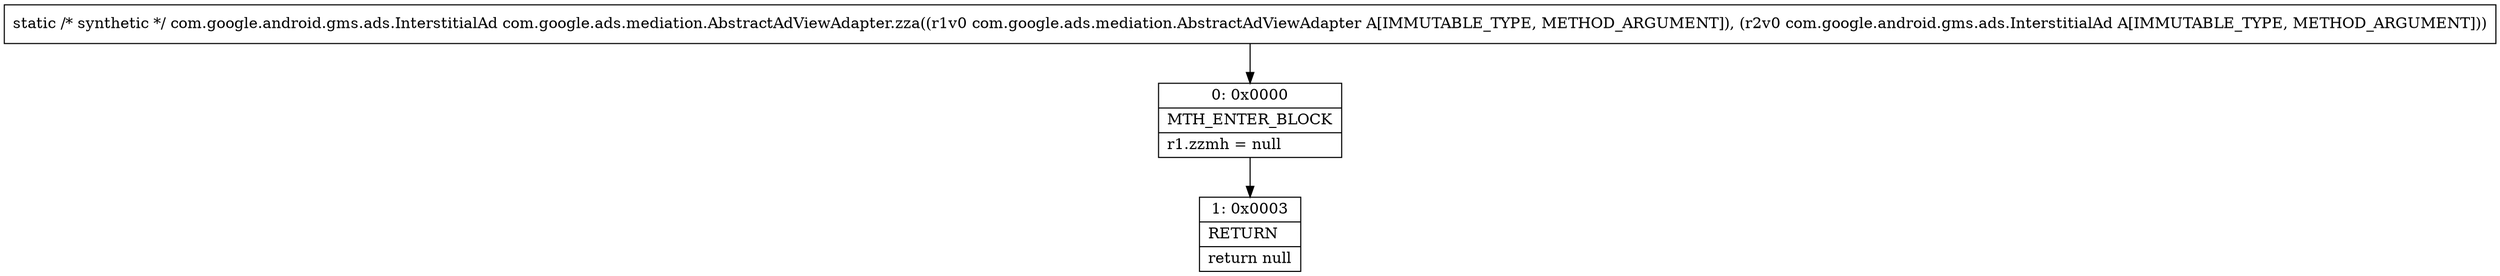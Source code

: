 digraph "CFG forcom.google.ads.mediation.AbstractAdViewAdapter.zza(Lcom\/google\/ads\/mediation\/AbstractAdViewAdapter;Lcom\/google\/android\/gms\/ads\/InterstitialAd;)Lcom\/google\/android\/gms\/ads\/InterstitialAd;" {
Node_0 [shape=record,label="{0\:\ 0x0000|MTH_ENTER_BLOCK\l|r1.zzmh = null\l}"];
Node_1 [shape=record,label="{1\:\ 0x0003|RETURN\l|return null\l}"];
MethodNode[shape=record,label="{static \/* synthetic *\/ com.google.android.gms.ads.InterstitialAd com.google.ads.mediation.AbstractAdViewAdapter.zza((r1v0 com.google.ads.mediation.AbstractAdViewAdapter A[IMMUTABLE_TYPE, METHOD_ARGUMENT]), (r2v0 com.google.android.gms.ads.InterstitialAd A[IMMUTABLE_TYPE, METHOD_ARGUMENT])) }"];
MethodNode -> Node_0;
Node_0 -> Node_1;
}

